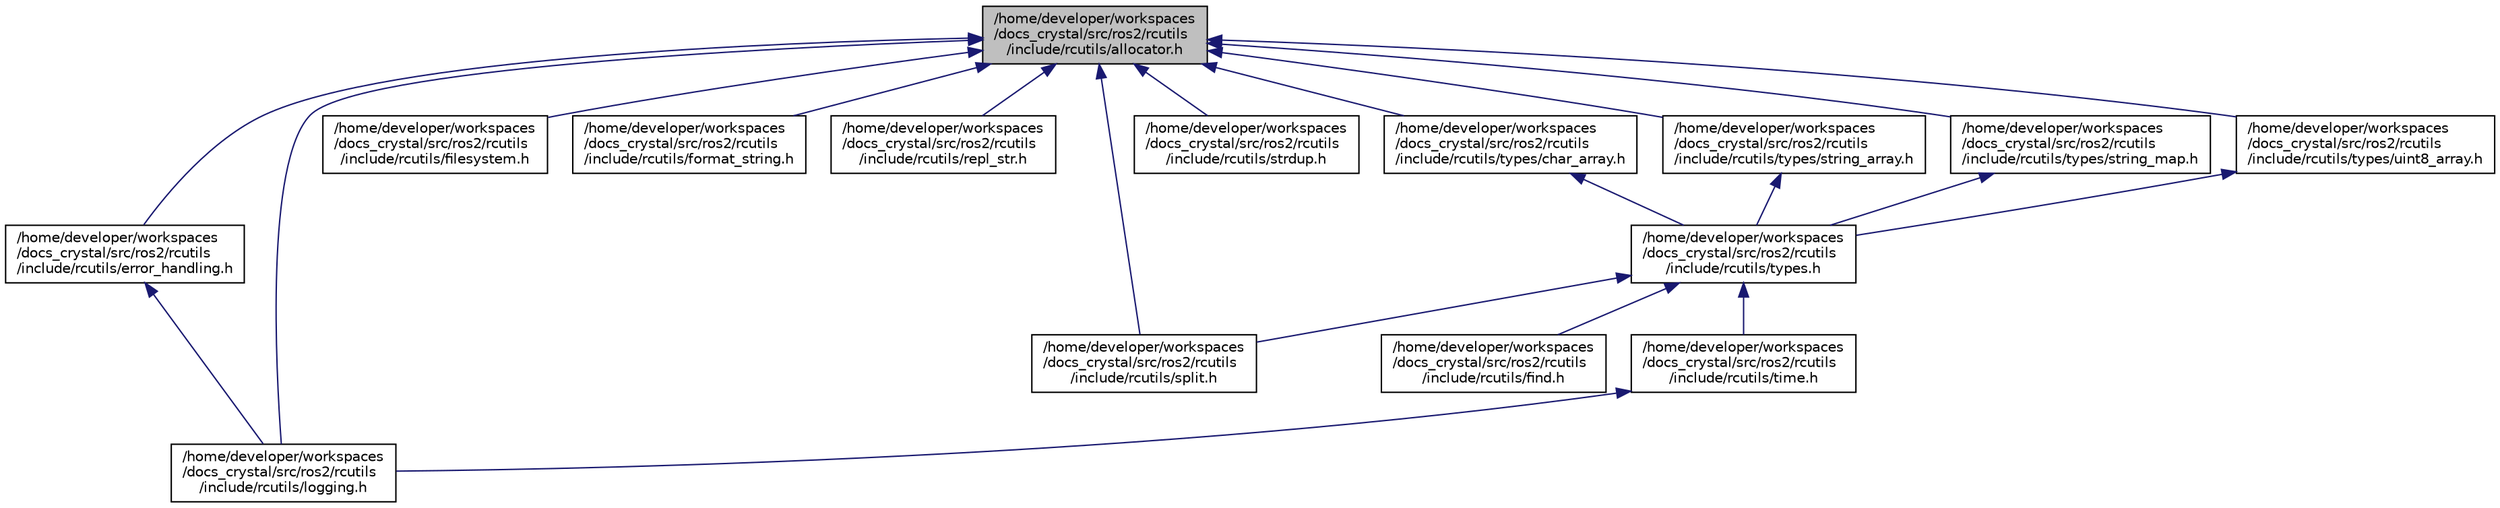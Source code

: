 digraph "/home/developer/workspaces/docs_crystal/src/ros2/rcutils/include/rcutils/allocator.h"
{
  edge [fontname="Helvetica",fontsize="10",labelfontname="Helvetica",labelfontsize="10"];
  node [fontname="Helvetica",fontsize="10",shape=record];
  Node6 [label="/home/developer/workspaces\l/docs_crystal/src/ros2/rcutils\l/include/rcutils/allocator.h",height=0.2,width=0.4,color="black", fillcolor="grey75", style="filled", fontcolor="black"];
  Node6 -> Node7 [dir="back",color="midnightblue",fontsize="10",style="solid",fontname="Helvetica"];
  Node7 [label="/home/developer/workspaces\l/docs_crystal/src/ros2/rcutils\l/include/rcutils/error_handling.h",height=0.2,width=0.4,color="black", fillcolor="white", style="filled",URL="$error__handling_8h.html"];
  Node7 -> Node8 [dir="back",color="midnightblue",fontsize="10",style="solid",fontname="Helvetica"];
  Node8 [label="/home/developer/workspaces\l/docs_crystal/src/ros2/rcutils\l/include/rcutils/logging.h",height=0.2,width=0.4,color="black", fillcolor="white", style="filled",URL="$logging_8h.html"];
  Node6 -> Node9 [dir="back",color="midnightblue",fontsize="10",style="solid",fontname="Helvetica"];
  Node9 [label="/home/developer/workspaces\l/docs_crystal/src/ros2/rcutils\l/include/rcutils/filesystem.h",height=0.2,width=0.4,color="black", fillcolor="white", style="filled",URL="$filesystem_8h.html"];
  Node6 -> Node10 [dir="back",color="midnightblue",fontsize="10",style="solid",fontname="Helvetica"];
  Node10 [label="/home/developer/workspaces\l/docs_crystal/src/ros2/rcutils\l/include/rcutils/format_string.h",height=0.2,width=0.4,color="black", fillcolor="white", style="filled",URL="$format__string_8h.html"];
  Node6 -> Node8 [dir="back",color="midnightblue",fontsize="10",style="solid",fontname="Helvetica"];
  Node6 -> Node11 [dir="back",color="midnightblue",fontsize="10",style="solid",fontname="Helvetica"];
  Node11 [label="/home/developer/workspaces\l/docs_crystal/src/ros2/rcutils\l/include/rcutils/repl_str.h",height=0.2,width=0.4,color="black", fillcolor="white", style="filled",URL="$repl__str_8h.html"];
  Node6 -> Node12 [dir="back",color="midnightblue",fontsize="10",style="solid",fontname="Helvetica"];
  Node12 [label="/home/developer/workspaces\l/docs_crystal/src/ros2/rcutils\l/include/rcutils/split.h",height=0.2,width=0.4,color="black", fillcolor="white", style="filled",URL="$split_8h.html"];
  Node6 -> Node13 [dir="back",color="midnightblue",fontsize="10",style="solid",fontname="Helvetica"];
  Node13 [label="/home/developer/workspaces\l/docs_crystal/src/ros2/rcutils\l/include/rcutils/strdup.h",height=0.2,width=0.4,color="black", fillcolor="white", style="filled",URL="$strdup_8h.html"];
  Node6 -> Node14 [dir="back",color="midnightblue",fontsize="10",style="solid",fontname="Helvetica"];
  Node14 [label="/home/developer/workspaces\l/docs_crystal/src/ros2/rcutils\l/include/rcutils/types/char_array.h",height=0.2,width=0.4,color="black", fillcolor="white", style="filled",URL="$char__array_8h.html"];
  Node14 -> Node15 [dir="back",color="midnightblue",fontsize="10",style="solid",fontname="Helvetica"];
  Node15 [label="/home/developer/workspaces\l/docs_crystal/src/ros2/rcutils\l/include/rcutils/types.h",height=0.2,width=0.4,color="black", fillcolor="white", style="filled",URL="$types_8h.html"];
  Node15 -> Node16 [dir="back",color="midnightblue",fontsize="10",style="solid",fontname="Helvetica"];
  Node16 [label="/home/developer/workspaces\l/docs_crystal/src/ros2/rcutils\l/include/rcutils/find.h",height=0.2,width=0.4,color="black", fillcolor="white", style="filled",URL="$find_8h.html"];
  Node15 -> Node12 [dir="back",color="midnightblue",fontsize="10",style="solid",fontname="Helvetica"];
  Node15 -> Node17 [dir="back",color="midnightblue",fontsize="10",style="solid",fontname="Helvetica"];
  Node17 [label="/home/developer/workspaces\l/docs_crystal/src/ros2/rcutils\l/include/rcutils/time.h",height=0.2,width=0.4,color="black", fillcolor="white", style="filled",URL="$time_8h.html"];
  Node17 -> Node8 [dir="back",color="midnightblue",fontsize="10",style="solid",fontname="Helvetica"];
  Node6 -> Node18 [dir="back",color="midnightblue",fontsize="10",style="solid",fontname="Helvetica"];
  Node18 [label="/home/developer/workspaces\l/docs_crystal/src/ros2/rcutils\l/include/rcutils/types/string_array.h",height=0.2,width=0.4,color="black", fillcolor="white", style="filled",URL="$string__array_8h.html"];
  Node18 -> Node15 [dir="back",color="midnightblue",fontsize="10",style="solid",fontname="Helvetica"];
  Node6 -> Node19 [dir="back",color="midnightblue",fontsize="10",style="solid",fontname="Helvetica"];
  Node19 [label="/home/developer/workspaces\l/docs_crystal/src/ros2/rcutils\l/include/rcutils/types/string_map.h",height=0.2,width=0.4,color="black", fillcolor="white", style="filled",URL="$string__map_8h.html"];
  Node19 -> Node15 [dir="back",color="midnightblue",fontsize="10",style="solid",fontname="Helvetica"];
  Node6 -> Node20 [dir="back",color="midnightblue",fontsize="10",style="solid",fontname="Helvetica"];
  Node20 [label="/home/developer/workspaces\l/docs_crystal/src/ros2/rcutils\l/include/rcutils/types/uint8_array.h",height=0.2,width=0.4,color="black", fillcolor="white", style="filled",URL="$uint8__array_8h.html"];
  Node20 -> Node15 [dir="back",color="midnightblue",fontsize="10",style="solid",fontname="Helvetica"];
}
